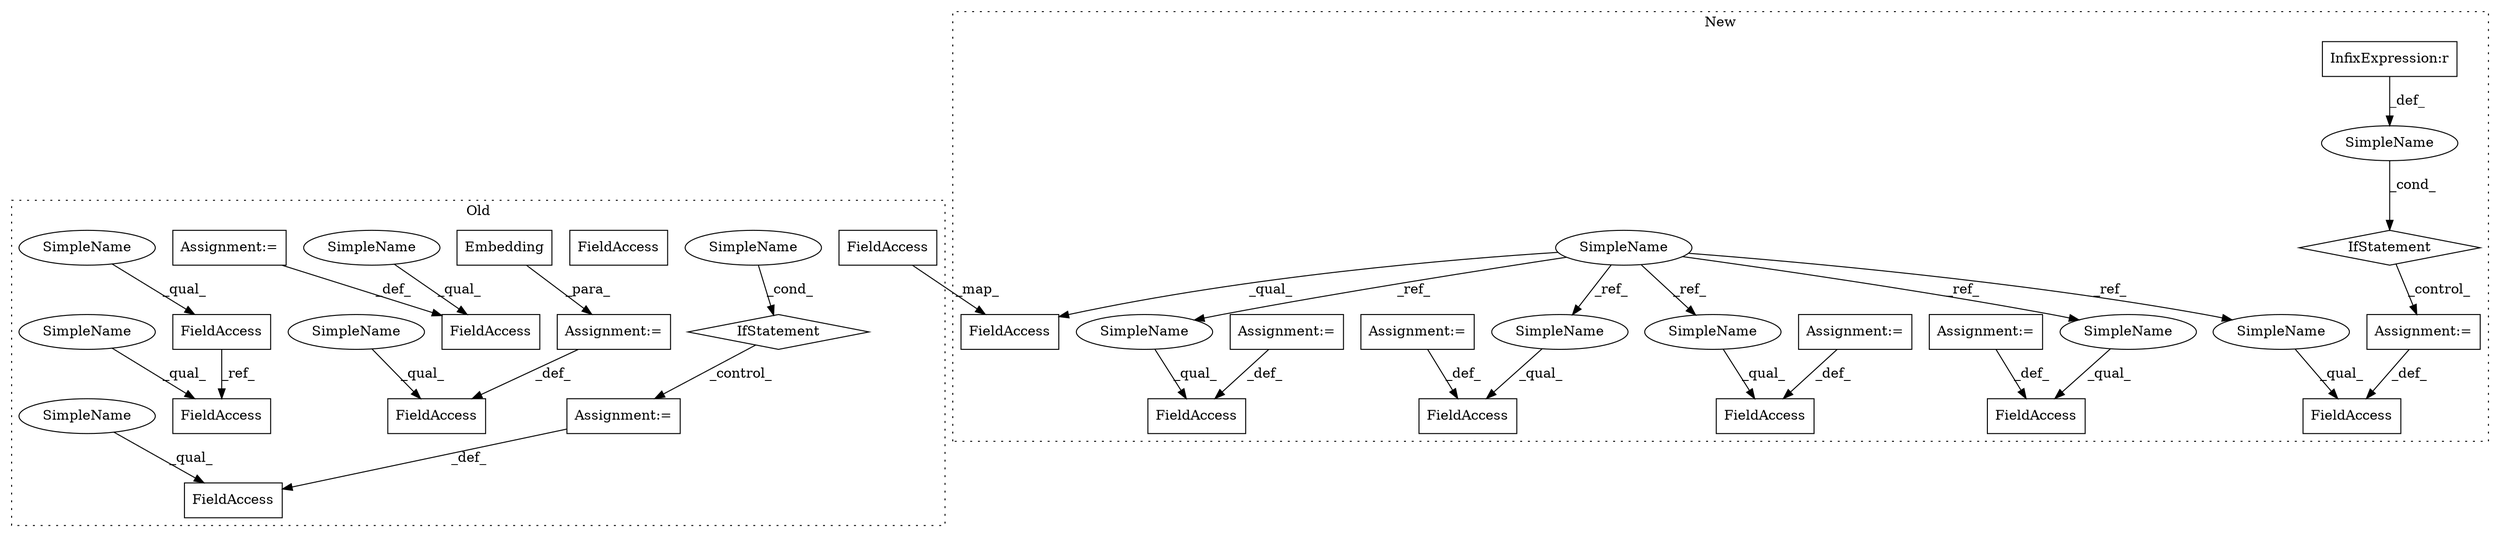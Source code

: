 digraph G {
subgraph cluster0 {
1 [label="Embedding" a="32" s="1655,1691" l="10,1" shape="box"];
3 [label="FieldAccess" a="22" s="1635" l="19" shape="box"];
4 [label="Assignment:=" a="7" s="1654" l="1" shape="box"];
10 [label="FieldAccess" a="22" s="2286" l="12" shape="box"];
13 [label="FieldAccess" a="22" s="1698" l="17" shape="box"];
15 [label="FieldAccess" a="22" s="2231" l="17" shape="box"];
16 [label="FieldAccess" a="22" s="2170" l="17" shape="box"];
17 [label="FieldAccess" a="22" s="2356" l="21" shape="box"];
18 [label="FieldAccess" a="22" s="1245" l="24" shape="box"];
21 [label="Assignment:=" a="7" s="1916" l="1" shape="box"];
22 [label="IfStatement" a="25" s="1846,1880" l="4,2" shape="diamond"];
23 [label="SimpleName" a="42" s="" l="" shape="ellipse"];
27 [label="Assignment:=" a="7" s="2377" l="1" shape="box"];
34 [label="SimpleName" a="42" s="2356" l="4" shape="ellipse"];
35 [label="SimpleName" a="42" s="1698" l="4" shape="ellipse"];
36 [label="SimpleName" a="42" s="2231" l="4" shape="ellipse"];
37 [label="SimpleName" a="42" s="1635" l="4" shape="ellipse"];
38 [label="SimpleName" a="42" s="2170" l="4" shape="ellipse"];
label = "Old";
style="dotted";
}
subgraph cluster1 {
2 [label="IfStatement" a="25" s="2096,2127" l="4,2" shape="diamond"];
5 [label="InfixExpression:r" a="27" s="2119" l="4" shape="box"];
6 [label="SimpleName" a="42" s="" l="" shape="ellipse"];
7 [label="Assignment:=" a="7" s="2253" l="1" shape="box"];
8 [label="FieldAccess" a="22" s="2233" l="20" shape="box"];
9 [label="SimpleName" a="42" s="651" l="4" shape="ellipse"];
11 [label="FieldAccess" a="22" s="1902" l="12" shape="box"];
12 [label="FieldAccess" a="22" s="1635" l="22" shape="box"];
14 [label="FieldAccess" a="22" s="1741" l="16" shape="box"];
19 [label="FieldAccess" a="22" s="1822" l="20" shape="box"];
20 [label="FieldAccess" a="22" s="2007" l="14" shape="box"];
24 [label="Assignment:=" a="7" s="1842" l="1" shape="box"];
25 [label="Assignment:=" a="7" s="2021" l="1" shape="box"];
26 [label="Assignment:=" a="7" s="1757" l="1" shape="box"];
28 [label="Assignment:=" a="7" s="1657" l="1" shape="box"];
29 [label="SimpleName" a="42" s="1635" l="4" shape="ellipse"];
30 [label="SimpleName" a="42" s="2007" l="4" shape="ellipse"];
31 [label="SimpleName" a="42" s="2233" l="4" shape="ellipse"];
32 [label="SimpleName" a="42" s="1822" l="4" shape="ellipse"];
33 [label="SimpleName" a="42" s="1741" l="4" shape="ellipse"];
label = "New";
style="dotted";
}
1 -> 4 [label="_para_"];
2 -> 7 [label="_control_"];
4 -> 3 [label="_def_"];
5 -> 6 [label="_def_"];
6 -> 2 [label="_cond_"];
7 -> 8 [label="_def_"];
9 -> 30 [label="_ref_"];
9 -> 33 [label="_ref_"];
9 -> 32 [label="_ref_"];
9 -> 29 [label="_ref_"];
9 -> 31 [label="_ref_"];
9 -> 11 [label="_qual_"];
10 -> 11 [label="_map_"];
13 -> 15 [label="_ref_"];
21 -> 16 [label="_def_"];
22 -> 21 [label="_control_"];
23 -> 22 [label="_cond_"];
24 -> 19 [label="_def_"];
25 -> 20 [label="_def_"];
26 -> 14 [label="_def_"];
27 -> 17 [label="_def_"];
28 -> 12 [label="_def_"];
29 -> 12 [label="_qual_"];
30 -> 20 [label="_qual_"];
31 -> 8 [label="_qual_"];
32 -> 19 [label="_qual_"];
33 -> 14 [label="_qual_"];
34 -> 17 [label="_qual_"];
35 -> 13 [label="_qual_"];
36 -> 15 [label="_qual_"];
37 -> 3 [label="_qual_"];
38 -> 16 [label="_qual_"];
}
